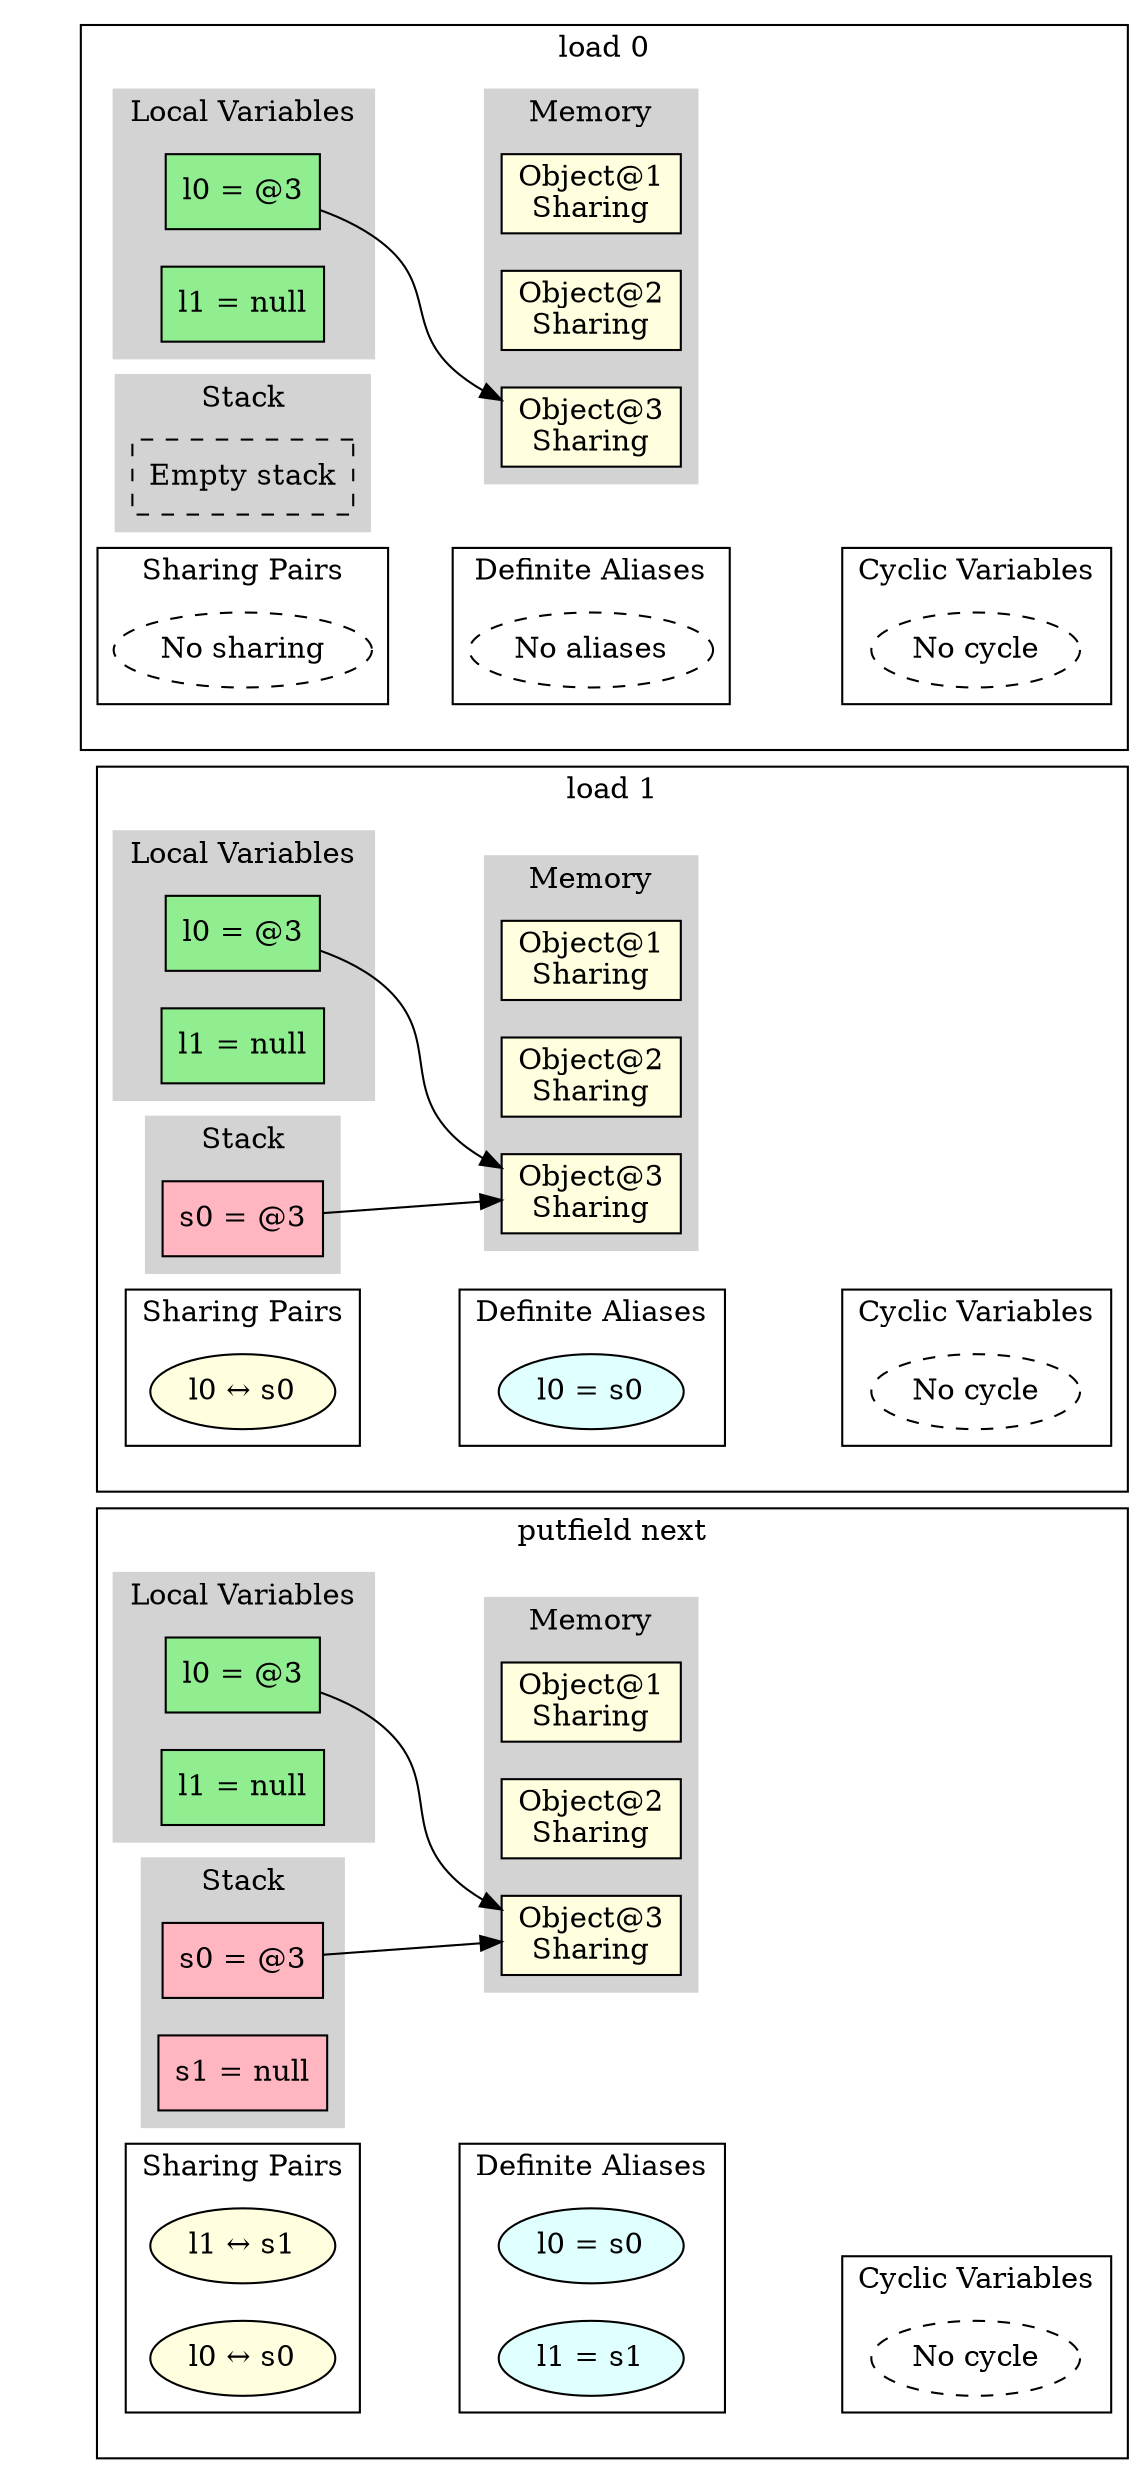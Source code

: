 digraph MemoryGraph {
 node [shape=box, style=filled, fillcolor=lightblue];
 rankdir=LR;

 // Invisible anchor subgraph
 subgraph cluster_anchor {
 style=invis;
 anchor [style=invis, shape=point, width=0, height=0];
 }

 // Starting point for subgraph ordering
 anchor_start [style=invis, shape=point];

 anchor_530939807091681 [style=invis, shape=point];
 anchor_start -> anchor_530939807091681 [style=invis];
 anchor_start = anchor_530939807091681;

 subgraph cluster_530939807091681 {
 anchor_530939807091681 [style=invis];
 label="load 0";
 subgraph cluster_locals_530939807091681 {
 label="Local Variables";
 style=filled;
 color=lightgrey;
 node [style=filled, fillcolor=lightgreen];
 "l0_530939807091681" [label="l0 = @3"];
 "l1_530939807091681" [label="l1 = null"];
 }

 subgraph cluster_stack_530939807091681 {
 label="Stack";
 style=filled;
 color=lightgrey;
 node [style=filled, fillcolor=lightpink];
 "empty_stack_530939807091681" [label="Empty stack", style=dashed, fillcolor=white];
 }

 subgraph cluster_memory_530939807091681 {
 label="Memory";
 style=filled;
 color=lightgrey;
 node [style=filled, fillcolor=lightyellow];
 "obj1_530939807091681" [label="Object@1\nSharing"];
 "obj2_530939807091681" [label="Object@2\nSharing"];
 "obj3_530939807091681" [label="Object@3\nSharing"];
 }

 "l0_530939807091681" -> "obj3_530939807091681";

 // Sharing pairs
 subgraph cluster_sharing_530939807091681 {
 label="Sharing Pairs";
 node [shape=ellipse, style=filled, fillcolor=lightyellow];
 "empty_sharing_530939807091681" [label="No sharing", style=dashed, fillcolor=white];
 }

    // Alias pairs
    subgraph cluster_aliases_530939807091681 {
      label="Definite Aliases";
      node [shape=ellipse, style=filled, fillcolor=lightcyan];
      "empty_alias_530939807091681" [label="No aliases", style=dashed, fillcolor=white];
    }

 // Cyclic variables
 subgraph cluster_cyclic_530939807091681 {
 label="Cyclic Variables";
 node [shape=ellipse];
 "empty_cyclic_530939807091681" [label="No cycle", style=dashed, fillcolor=white];
 }
 // Invisible edge for horizontal alignment
 "empty_sharing_530939807091681" -> "empty_alias_530939807091681" [style=invis, weight=10];
 // Invisible edge for horizontal alignment
 "empty_alias_530939807091681" -> "empty_cyclic_530939807091681" [style=invis, weight=10];
 }
 anchor_530939809786050 [style=invis, shape=point];
 anchor_start -> anchor_530939809786050 [style=invis];
 anchor_start = anchor_530939809786050;

 subgraph cluster_530939809786050 {
 anchor_530939809786050 [style=invis];
 label="load 1";
 subgraph cluster_locals_530939809786050 {
 label="Local Variables";
 style=filled;
 color=lightgrey;
 node [style=filled, fillcolor=lightgreen];
 "l0_530939809786050" [label="l0 = @3"];
 "l1_530939809786050" [label="l1 = null"];
 }

 subgraph cluster_stack_530939809786050 {
 label="Stack";
 style=filled;
 color=lightgrey;
 node [style=filled, fillcolor=lightpink];
 "s0_530939809786050" [label="s0 = @3"];
 }

 subgraph cluster_memory_530939809786050 {
 label="Memory";
 style=filled;
 color=lightgrey;
 node [style=filled, fillcolor=lightyellow];
 "obj1_530939809786050" [label="Object@1\nSharing"];
 "obj2_530939809786050" [label="Object@2\nSharing"];
 "obj3_530939809786050" [label="Object@3\nSharing"];
 }

 "l0_530939809786050" -> "obj3_530939809786050";
 "s0_530939809786050" -> "obj3_530939809786050";

 // Sharing pairs
 subgraph cluster_sharing_530939809786050 {
 label="Sharing Pairs";
 node [shape=ellipse, style=filled, fillcolor=lightyellow];
 "pair0_530939809786050" [label="l0 ↔ s0"];
 }

    // Alias pairs
    subgraph cluster_aliases_530939809786050 {
      label="Definite Aliases";
      node [shape=ellipse, style=filled, fillcolor=lightcyan];
      "alias0_530939809786050" [label="l0 = s0"];
    }

 // Cyclic variables
 subgraph cluster_cyclic_530939809786050 {
 label="Cyclic Variables";
 node [shape=ellipse];
 "empty_cyclic_530939809786050" [label="No cycle", style=dashed, fillcolor=white];
 }
 // Invisible edge for horizontal alignment
 "pair0_530939809786050" -> "alias0_530939809786050" [style=invis, weight=10];
 // Invisible edge for horizontal alignment
 "alias0_530939809786050" -> "empty_cyclic_530939809786050" [style=invis, weight=10];
 }
 anchor_530939812490574 [style=invis, shape=point];
 anchor_start -> anchor_530939812490574 [style=invis];
 anchor_start = anchor_530939812490574;

 subgraph cluster_530939812490574 {
 anchor_530939812490574 [style=invis];
 label="putfield next";
 subgraph cluster_locals_530939812490574 {
 label="Local Variables";
 style=filled;
 color=lightgrey;
 node [style=filled, fillcolor=lightgreen];
 "l0_530939812490574" [label="l0 = @3"];
 "l1_530939812490574" [label="l1 = null"];
 }

 subgraph cluster_stack_530939812490574 {
 label="Stack";
 style=filled;
 color=lightgrey;
 node [style=filled, fillcolor=lightpink];
 "s0_530939812490574" [label="s0 = @3"];
 "s1_530939812490574" [label="s1 = null"];
 }

 subgraph cluster_memory_530939812490574 {
 label="Memory";
 style=filled;
 color=lightgrey;
 node [style=filled, fillcolor=lightyellow];
 "obj1_530939812490574" [label="Object@1\nSharing"];
 "obj2_530939812490574" [label="Object@2\nSharing"];
 "obj3_530939812490574" [label="Object@3\nSharing"];
 }

 "l0_530939812490574" -> "obj3_530939812490574";
 "s0_530939812490574" -> "obj3_530939812490574";

 // Sharing pairs
 subgraph cluster_sharing_530939812490574 {
 label="Sharing Pairs";
 node [shape=ellipse, style=filled, fillcolor=lightyellow];
 "pair0_530939812490574" [label="l1 ↔ s1"];
 "pair1_530939812490574" [label="l0 ↔ s0"];
 }

    // Alias pairs
    subgraph cluster_aliases_530939812490574 {
      label="Definite Aliases";
      node [shape=ellipse, style=filled, fillcolor=lightcyan];
      "alias0_530939812490574" [label="l0 = s0"];
      "alias1_530939812490574" [label="l1 = s1"];
    }

 // Cyclic variables
 subgraph cluster_cyclic_530939812490574 {
 label="Cyclic Variables";
 node [shape=ellipse];
 "empty_cyclic_530939812490574" [label="No cycle", style=dashed, fillcolor=white];
 }
 // Invisible edge for horizontal alignment
 "pair1_530939812490574" -> "alias1_530939812490574" [style=invis, weight=10];
 // Invisible edge for horizontal alignment
 "alias1_530939812490574" -> "empty_cyclic_530939812490574" [style=invis, weight=10];
 }
}
